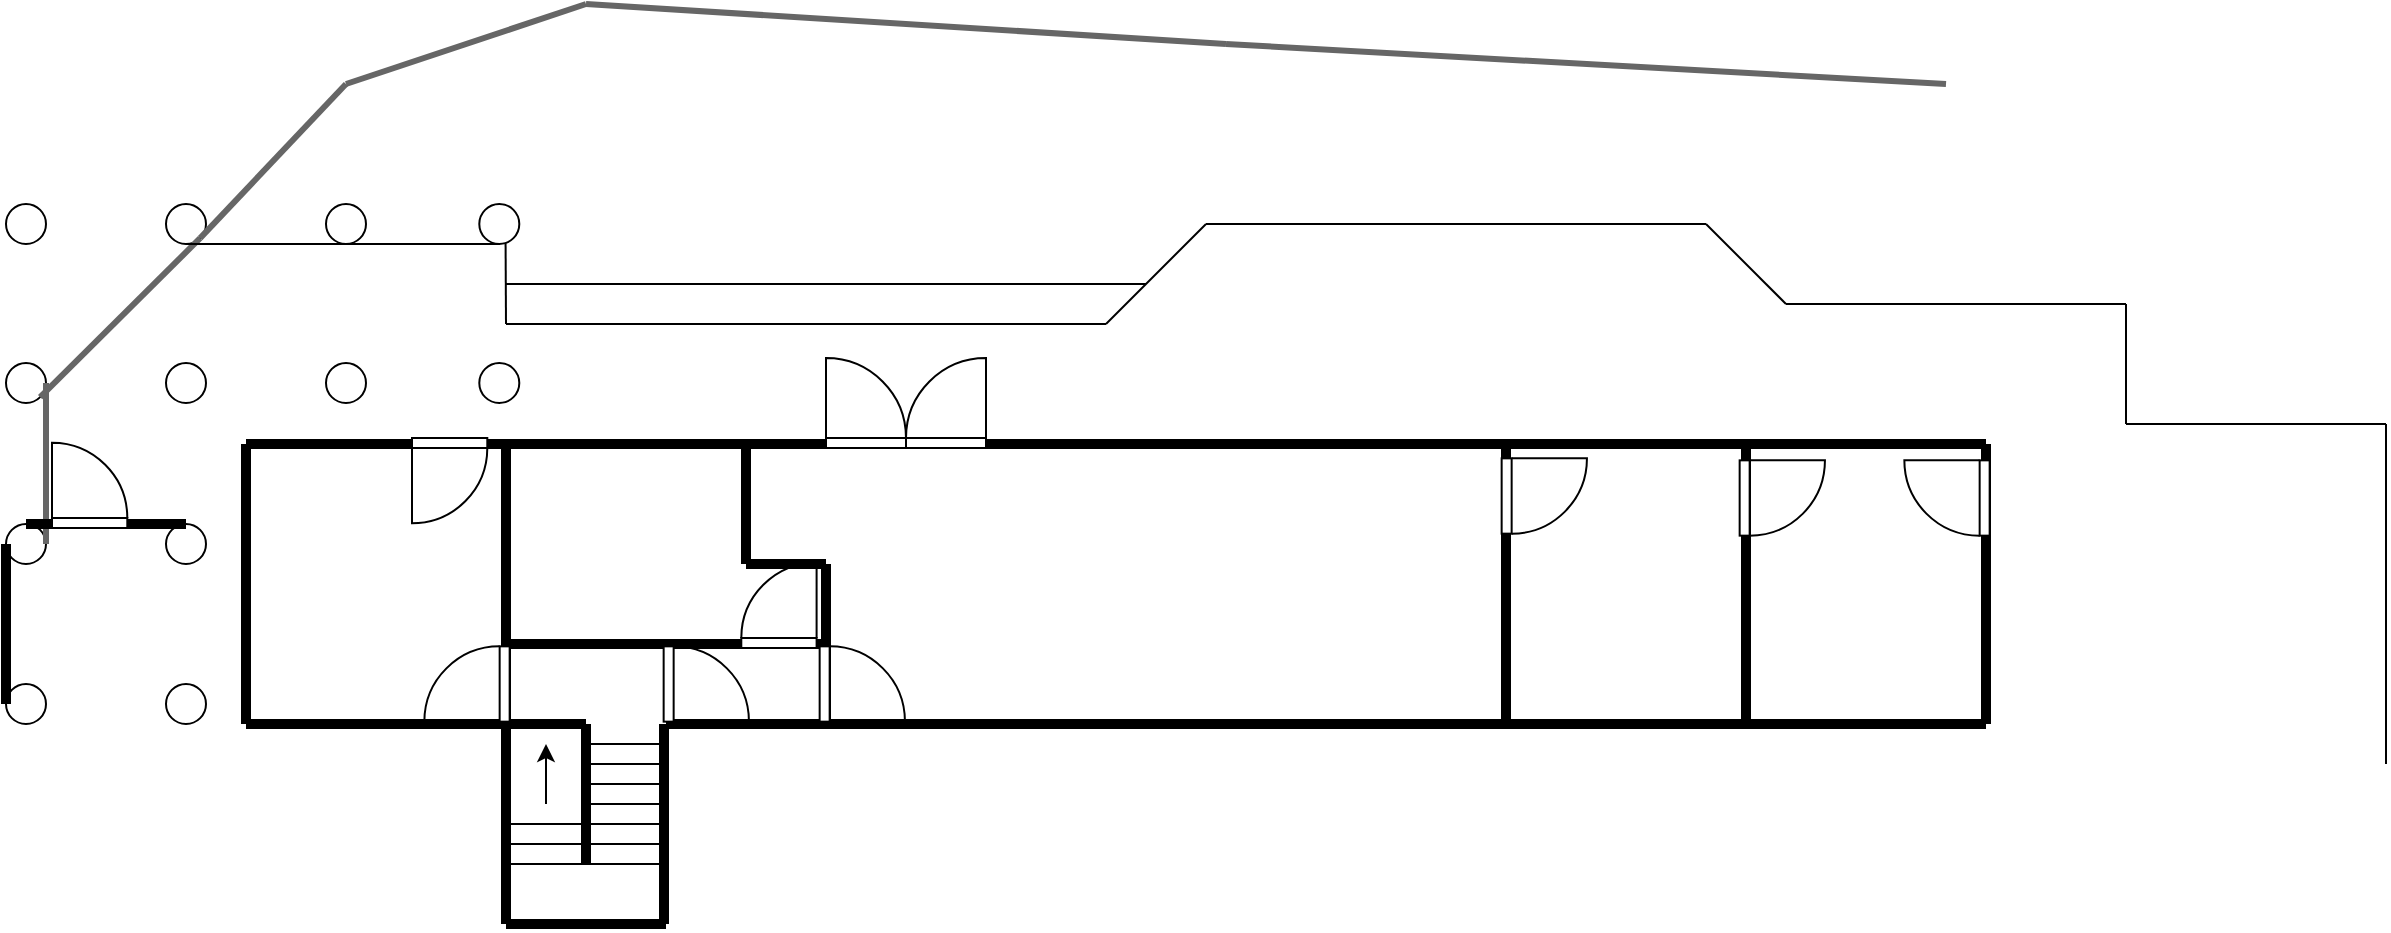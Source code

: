 <mxfile version="27.0.4">
  <diagram name="Page-1" id="iaeJkMmUDWYEsQgRDd_k">
    <mxGraphModel dx="1722" dy="1697" grid="1" gridSize="10" guides="1" tooltips="1" connect="1" arrows="1" fold="1" page="1" pageScale="1" pageWidth="827" pageHeight="1169" math="0" shadow="0">
      <root>
        <mxCell id="0" />
        <mxCell id="1" parent="0" />
        <mxCell id="kuIqpSutb5f7zw_z0I1X-2" value="" style="endArrow=none;html=1;rounded=0;strokeWidth=5;" edge="1" parent="1">
          <mxGeometry width="50" height="50" relative="1" as="geometry">
            <mxPoint x="40" y="80" as="sourcePoint" />
            <mxPoint x="420" y="80" as="targetPoint" />
          </mxGeometry>
        </mxCell>
        <mxCell id="kuIqpSutb5f7zw_z0I1X-3" value="" style="endArrow=none;html=1;rounded=0;strokeWidth=5;" edge="1" parent="1">
          <mxGeometry width="50" height="50" relative="1" as="geometry">
            <mxPoint x="420" y="220" as="sourcePoint" />
            <mxPoint x="420" y="80" as="targetPoint" />
          </mxGeometry>
        </mxCell>
        <mxCell id="kuIqpSutb5f7zw_z0I1X-4" value="" style="endArrow=none;html=1;rounded=0;strokeWidth=5;" edge="1" parent="1">
          <mxGeometry width="50" height="50" relative="1" as="geometry">
            <mxPoint x="540" y="80" as="sourcePoint" />
            <mxPoint x="420" y="80" as="targetPoint" />
          </mxGeometry>
        </mxCell>
        <mxCell id="kuIqpSutb5f7zw_z0I1X-5" value="" style="endArrow=none;html=1;rounded=0;strokeWidth=5;" edge="1" parent="1">
          <mxGeometry width="50" height="50" relative="1" as="geometry">
            <mxPoint x="540" y="220" as="sourcePoint" />
            <mxPoint x="540" y="80" as="targetPoint" />
          </mxGeometry>
        </mxCell>
        <mxCell id="kuIqpSutb5f7zw_z0I1X-6" value="" style="endArrow=none;html=1;rounded=0;strokeWidth=5;" edge="1" parent="1">
          <mxGeometry width="50" height="50" relative="1" as="geometry">
            <mxPoint x="660" y="80" as="sourcePoint" />
            <mxPoint x="540" y="80" as="targetPoint" />
          </mxGeometry>
        </mxCell>
        <mxCell id="kuIqpSutb5f7zw_z0I1X-7" value="" style="endArrow=none;html=1;rounded=0;strokeWidth=5;" edge="1" parent="1">
          <mxGeometry width="50" height="50" relative="1" as="geometry">
            <mxPoint x="660" y="220" as="sourcePoint" />
            <mxPoint x="660" y="80" as="targetPoint" />
          </mxGeometry>
        </mxCell>
        <mxCell id="kuIqpSutb5f7zw_z0I1X-8" value="" style="endArrow=none;html=1;rounded=0;strokeWidth=5;" edge="1" parent="1">
          <mxGeometry width="50" height="50" relative="1" as="geometry">
            <mxPoint x="80" y="220" as="sourcePoint" />
            <mxPoint x="660" y="220" as="targetPoint" />
          </mxGeometry>
        </mxCell>
        <mxCell id="kuIqpSutb5f7zw_z0I1X-9" value="" style="endArrow=none;html=1;rounded=0;strokeWidth=5;" edge="1" parent="1">
          <mxGeometry width="50" height="50" relative="1" as="geometry">
            <mxPoint x="40" y="140" as="sourcePoint" />
            <mxPoint x="40" y="80" as="targetPoint" />
          </mxGeometry>
        </mxCell>
        <mxCell id="kuIqpSutb5f7zw_z0I1X-10" value="" style="endArrow=none;html=1;rounded=0;strokeWidth=5;" edge="1" parent="1">
          <mxGeometry width="50" height="50" relative="1" as="geometry">
            <mxPoint x="80" y="220" as="sourcePoint" />
            <mxPoint x="80" y="140" as="targetPoint" />
          </mxGeometry>
        </mxCell>
        <mxCell id="kuIqpSutb5f7zw_z0I1X-11" value="" style="endArrow=none;html=1;rounded=0;strokeWidth=5;" edge="1" parent="1">
          <mxGeometry width="50" height="50" relative="1" as="geometry">
            <mxPoint x="40" y="140" as="sourcePoint" />
            <mxPoint x="80" y="140" as="targetPoint" />
          </mxGeometry>
        </mxCell>
        <mxCell id="kuIqpSutb5f7zw_z0I1X-12" value="" style="endArrow=none;html=1;rounded=0;strokeWidth=5;" edge="1" parent="1">
          <mxGeometry width="50" height="50" relative="1" as="geometry">
            <mxPoint x="-80" y="80" as="sourcePoint" />
            <mxPoint x="40" y="80" as="targetPoint" />
          </mxGeometry>
        </mxCell>
        <mxCell id="kuIqpSutb5f7zw_z0I1X-13" value="" style="endArrow=none;html=1;rounded=0;strokeWidth=5;" edge="1" parent="1">
          <mxGeometry width="50" height="50" relative="1" as="geometry">
            <mxPoint x="-80" y="180" as="sourcePoint" />
            <mxPoint x="-80" y="80" as="targetPoint" />
          </mxGeometry>
        </mxCell>
        <mxCell id="kuIqpSutb5f7zw_z0I1X-14" value="" style="endArrow=none;html=1;rounded=0;strokeWidth=5;" edge="1" parent="1">
          <mxGeometry width="50" height="50" relative="1" as="geometry">
            <mxPoint x="80" y="180" as="sourcePoint" />
            <mxPoint x="-80" y="180" as="targetPoint" />
          </mxGeometry>
        </mxCell>
        <mxCell id="kuIqpSutb5f7zw_z0I1X-15" value="" style="endArrow=none;html=1;rounded=0;strokeWidth=5;" edge="1" parent="1">
          <mxGeometry width="50" height="50" relative="1" as="geometry">
            <mxPoint y="220" as="sourcePoint" />
            <mxPoint x="80" y="220" as="targetPoint" />
          </mxGeometry>
        </mxCell>
        <mxCell id="kuIqpSutb5f7zw_z0I1X-16" value="" style="endArrow=none;html=1;rounded=0;strokeWidth=5;" edge="1" parent="1">
          <mxGeometry width="50" height="50" relative="1" as="geometry">
            <mxPoint x="-210" y="80" as="sourcePoint" />
            <mxPoint x="-80" y="80" as="targetPoint" />
          </mxGeometry>
        </mxCell>
        <mxCell id="kuIqpSutb5f7zw_z0I1X-17" value="" style="endArrow=none;html=1;rounded=0;strokeWidth=5;" edge="1" parent="1">
          <mxGeometry width="50" height="50" relative="1" as="geometry">
            <mxPoint x="-210" y="220" as="sourcePoint" />
            <mxPoint x="-210" y="80" as="targetPoint" />
          </mxGeometry>
        </mxCell>
        <mxCell id="kuIqpSutb5f7zw_z0I1X-18" value="" style="endArrow=none;html=1;rounded=0;strokeWidth=5;" edge="1" parent="1">
          <mxGeometry width="50" height="50" relative="1" as="geometry">
            <mxPoint x="-80" y="220" as="sourcePoint" />
            <mxPoint x="-210" y="220" as="targetPoint" />
          </mxGeometry>
        </mxCell>
        <mxCell id="kuIqpSutb5f7zw_z0I1X-19" value="" style="endArrow=none;html=1;rounded=0;strokeWidth=5;" edge="1" parent="1">
          <mxGeometry width="50" height="50" relative="1" as="geometry">
            <mxPoint x="-80" y="220" as="sourcePoint" />
            <mxPoint x="-80" y="180" as="targetPoint" />
          </mxGeometry>
        </mxCell>
        <mxCell id="kuIqpSutb5f7zw_z0I1X-20" value="" style="endArrow=none;html=1;rounded=0;strokeWidth=5;" edge="1" parent="1">
          <mxGeometry width="50" height="50" relative="1" as="geometry">
            <mxPoint x="-1" y="320" as="sourcePoint" />
            <mxPoint x="-1" y="220" as="targetPoint" />
          </mxGeometry>
        </mxCell>
        <mxCell id="kuIqpSutb5f7zw_z0I1X-21" value="" style="endArrow=none;html=1;rounded=0;strokeWidth=5;" edge="1" parent="1">
          <mxGeometry width="50" height="50" relative="1" as="geometry">
            <mxPoint x="-80" y="320" as="sourcePoint" />
            <mxPoint x="-80" y="220" as="targetPoint" />
          </mxGeometry>
        </mxCell>
        <mxCell id="kuIqpSutb5f7zw_z0I1X-22" value="" style="endArrow=none;html=1;rounded=0;strokeWidth=5;" edge="1" parent="1">
          <mxGeometry width="50" height="50" relative="1" as="geometry">
            <mxPoint y="320" as="sourcePoint" />
            <mxPoint x="-80" y="320" as="targetPoint" />
          </mxGeometry>
        </mxCell>
        <mxCell id="kuIqpSutb5f7zw_z0I1X-23" value="" style="endArrow=none;html=1;rounded=0;strokeWidth=5;" edge="1" parent="1">
          <mxGeometry width="50" height="50" relative="1" as="geometry">
            <mxPoint x="-40" y="220" as="sourcePoint" />
            <mxPoint x="-80" y="220" as="targetPoint" />
          </mxGeometry>
        </mxCell>
        <mxCell id="kuIqpSutb5f7zw_z0I1X-24" value="" style="endArrow=none;html=1;rounded=0;strokeWidth=5;" edge="1" parent="1">
          <mxGeometry width="50" height="50" relative="1" as="geometry">
            <mxPoint x="-40" y="290" as="sourcePoint" />
            <mxPoint x="-40" y="220" as="targetPoint" />
          </mxGeometry>
        </mxCell>
        <mxCell id="kuIqpSutb5f7zw_z0I1X-25" value="" style="endArrow=none;html=1;rounded=0;" edge="1" parent="1">
          <mxGeometry width="50" height="50" relative="1" as="geometry">
            <mxPoint x="-40" y="240" as="sourcePoint" />
            <mxPoint y="240" as="targetPoint" />
          </mxGeometry>
        </mxCell>
        <mxCell id="kuIqpSutb5f7zw_z0I1X-26" value="" style="endArrow=none;html=1;rounded=0;" edge="1" parent="1">
          <mxGeometry width="50" height="50" relative="1" as="geometry">
            <mxPoint x="-40" y="250" as="sourcePoint" />
            <mxPoint y="250" as="targetPoint" />
          </mxGeometry>
        </mxCell>
        <mxCell id="kuIqpSutb5f7zw_z0I1X-27" value="" style="endArrow=none;html=1;rounded=0;" edge="1" parent="1">
          <mxGeometry width="50" height="50" relative="1" as="geometry">
            <mxPoint x="-40" y="260" as="sourcePoint" />
            <mxPoint y="260" as="targetPoint" />
          </mxGeometry>
        </mxCell>
        <mxCell id="kuIqpSutb5f7zw_z0I1X-28" value="" style="endArrow=none;html=1;rounded=0;" edge="1" parent="1">
          <mxGeometry width="50" height="50" relative="1" as="geometry">
            <mxPoint x="-40" y="270" as="sourcePoint" />
            <mxPoint y="270" as="targetPoint" />
          </mxGeometry>
        </mxCell>
        <mxCell id="kuIqpSutb5f7zw_z0I1X-29" value="" style="endArrow=none;html=1;rounded=0;" edge="1" parent="1">
          <mxGeometry width="50" height="50" relative="1" as="geometry">
            <mxPoint x="-40" y="280" as="sourcePoint" />
            <mxPoint y="280" as="targetPoint" />
          </mxGeometry>
        </mxCell>
        <mxCell id="kuIqpSutb5f7zw_z0I1X-30" value="" style="endArrow=none;html=1;rounded=0;" edge="1" parent="1">
          <mxGeometry width="50" height="50" relative="1" as="geometry">
            <mxPoint x="-40" y="290" as="sourcePoint" />
            <mxPoint y="290" as="targetPoint" />
          </mxGeometry>
        </mxCell>
        <mxCell id="kuIqpSutb5f7zw_z0I1X-31" value="" style="endArrow=none;html=1;rounded=0;" edge="1" parent="1">
          <mxGeometry width="50" height="50" relative="1" as="geometry">
            <mxPoint x="-40" y="230" as="sourcePoint" />
            <mxPoint y="230" as="targetPoint" />
          </mxGeometry>
        </mxCell>
        <mxCell id="kuIqpSutb5f7zw_z0I1X-32" value="" style="endArrow=none;html=1;rounded=0;" edge="1" parent="1">
          <mxGeometry width="50" height="50" relative="1" as="geometry">
            <mxPoint x="-80" y="290" as="sourcePoint" />
            <mxPoint x="-40" y="290" as="targetPoint" />
          </mxGeometry>
        </mxCell>
        <mxCell id="kuIqpSutb5f7zw_z0I1X-33" value="" style="endArrow=none;html=1;rounded=0;" edge="1" parent="1">
          <mxGeometry width="50" height="50" relative="1" as="geometry">
            <mxPoint x="-80" y="270" as="sourcePoint" />
            <mxPoint x="-40" y="270" as="targetPoint" />
          </mxGeometry>
        </mxCell>
        <mxCell id="kuIqpSutb5f7zw_z0I1X-34" value="" style="endArrow=none;html=1;rounded=0;" edge="1" parent="1">
          <mxGeometry width="50" height="50" relative="1" as="geometry">
            <mxPoint x="-80" y="280" as="sourcePoint" />
            <mxPoint x="-40" y="280" as="targetPoint" />
          </mxGeometry>
        </mxCell>
        <mxCell id="kuIqpSutb5f7zw_z0I1X-35" value="" style="endArrow=classic;html=1;rounded=0;" edge="1" parent="1">
          <mxGeometry width="50" height="50" relative="1" as="geometry">
            <mxPoint x="-60" y="260" as="sourcePoint" />
            <mxPoint x="-60" y="230" as="targetPoint" />
          </mxGeometry>
        </mxCell>
        <mxCell id="kuIqpSutb5f7zw_z0I1X-36" value="" style="verticalLabelPosition=bottom;html=1;verticalAlign=top;align=center;shape=mxgraph.floorplan.doorLeft;aspect=fixed;rotation=-90;" vertex="1" parent="1">
          <mxGeometry x="78" y="180" width="37.65" height="40" as="geometry" />
        </mxCell>
        <mxCell id="kuIqpSutb5f7zw_z0I1X-37" value="" style="verticalLabelPosition=bottom;html=1;verticalAlign=top;align=center;shape=mxgraph.floorplan.doorLeft;aspect=fixed;rotation=-90;" vertex="1" parent="1">
          <mxGeometry y="180" width="37.65" height="40" as="geometry" />
        </mxCell>
        <mxCell id="kuIqpSutb5f7zw_z0I1X-38" value="" style="verticalLabelPosition=bottom;html=1;verticalAlign=top;align=center;shape=mxgraph.floorplan.doorLeft;aspect=fixed;rotation=0;" vertex="1" parent="1">
          <mxGeometry x="-127" y="77" width="37.65" height="40" as="geometry" />
        </mxCell>
        <mxCell id="kuIqpSutb5f7zw_z0I1X-39" value="" style="verticalLabelPosition=bottom;html=1;verticalAlign=top;align=center;shape=mxgraph.floorplan.doorLeft;aspect=fixed;rotation=-180;" vertex="1" parent="1">
          <mxGeometry x="37.65" y="142" width="37.65" height="40" as="geometry" />
        </mxCell>
        <mxCell id="kuIqpSutb5f7zw_z0I1X-42" value="" style="verticalLabelPosition=bottom;html=1;verticalAlign=top;align=center;shape=mxgraph.floorplan.doorLeft;aspect=fixed;rotation=-90;flipH=1;" vertex="1" parent="1">
          <mxGeometry x="419" y="86" width="37.65" height="40" as="geometry" />
        </mxCell>
        <mxCell id="kuIqpSutb5f7zw_z0I1X-43" value="" style="verticalLabelPosition=bottom;html=1;verticalAlign=top;align=center;shape=mxgraph.floorplan.doorLeft;aspect=fixed;rotation=-90;flipH=1;" vertex="1" parent="1">
          <mxGeometry x="538" y="87" width="37.65" height="40" as="geometry" />
        </mxCell>
        <mxCell id="kuIqpSutb5f7zw_z0I1X-44" value="" style="verticalLabelPosition=bottom;html=1;verticalAlign=top;align=center;shape=mxgraph.floorplan.doorLeft;aspect=fixed;rotation=-90;flipH=1;flipV=1;" vertex="1" parent="1">
          <mxGeometry x="623" y="87" width="37.65" height="40" as="geometry" />
        </mxCell>
        <mxCell id="kuIqpSutb5f7zw_z0I1X-45" value="" style="verticalLabelPosition=bottom;html=1;verticalAlign=top;align=center;shape=mxgraph.floorplan.doorLeft;aspect=fixed;rotation=-90;flipH=0;flipV=1;" vertex="1" parent="1">
          <mxGeometry x="-117" y="180" width="37.65" height="40" as="geometry" />
        </mxCell>
        <mxCell id="kuIqpSutb5f7zw_z0I1X-46" value="" style="verticalLabelPosition=bottom;html=1;verticalAlign=top;align=center;shape=mxgraph.floorplan.doorDouble;aspect=fixed;flipV=1;" vertex="1" parent="1">
          <mxGeometry x="80" y="39.5" width="80" height="42.5" as="geometry" />
        </mxCell>
        <mxCell id="kuIqpSutb5f7zw_z0I1X-47" value="" style="ellipse;whiteSpace=wrap;html=1;aspect=fixed;" vertex="1" parent="1">
          <mxGeometry x="-93.35" y="39.5" width="20" height="20" as="geometry" />
        </mxCell>
        <mxCell id="kuIqpSutb5f7zw_z0I1X-48" value="" style="ellipse;whiteSpace=wrap;html=1;aspect=fixed;" vertex="1" parent="1">
          <mxGeometry x="-93.35" y="-40" width="20" height="20" as="geometry" />
        </mxCell>
        <mxCell id="kuIqpSutb5f7zw_z0I1X-49" value="" style="ellipse;whiteSpace=wrap;html=1;aspect=fixed;" vertex="1" parent="1">
          <mxGeometry x="-170" y="39.5" width="20" height="20" as="geometry" />
        </mxCell>
        <mxCell id="kuIqpSutb5f7zw_z0I1X-50" value="" style="ellipse;whiteSpace=wrap;html=1;aspect=fixed;" vertex="1" parent="1">
          <mxGeometry x="-250" y="39.5" width="20" height="20" as="geometry" />
        </mxCell>
        <mxCell id="kuIqpSutb5f7zw_z0I1X-51" value="" style="ellipse;whiteSpace=wrap;html=1;aspect=fixed;" vertex="1" parent="1">
          <mxGeometry x="-330" y="39.5" width="20" height="20" as="geometry" />
        </mxCell>
        <mxCell id="kuIqpSutb5f7zw_z0I1X-52" value="" style="ellipse;whiteSpace=wrap;html=1;aspect=fixed;" vertex="1" parent="1">
          <mxGeometry x="-330" y="-40" width="20" height="20" as="geometry" />
        </mxCell>
        <mxCell id="kuIqpSutb5f7zw_z0I1X-53" value="" style="ellipse;whiteSpace=wrap;html=1;aspect=fixed;" vertex="1" parent="1">
          <mxGeometry x="-250" y="-40" width="20" height="20" as="geometry" />
        </mxCell>
        <mxCell id="kuIqpSutb5f7zw_z0I1X-54" value="" style="ellipse;whiteSpace=wrap;html=1;aspect=fixed;" vertex="1" parent="1">
          <mxGeometry x="-170" y="-40" width="20" height="20" as="geometry" />
        </mxCell>
        <mxCell id="kuIqpSutb5f7zw_z0I1X-55" value="" style="ellipse;whiteSpace=wrap;html=1;aspect=fixed;" vertex="1" parent="1">
          <mxGeometry x="-250" y="120" width="20" height="20" as="geometry" />
        </mxCell>
        <mxCell id="kuIqpSutb5f7zw_z0I1X-56" value="" style="ellipse;whiteSpace=wrap;html=1;aspect=fixed;" vertex="1" parent="1">
          <mxGeometry x="-330" y="120" width="20" height="20" as="geometry" />
        </mxCell>
        <mxCell id="kuIqpSutb5f7zw_z0I1X-57" value="" style="endArrow=none;html=1;rounded=0;" edge="1" parent="1">
          <mxGeometry width="50" height="50" relative="1" as="geometry">
            <mxPoint x="-80" as="sourcePoint" />
            <mxPoint x="240" as="targetPoint" />
          </mxGeometry>
        </mxCell>
        <mxCell id="kuIqpSutb5f7zw_z0I1X-58" value="" style="endArrow=none;html=1;rounded=0;exitX=1;exitY=1;exitDx=0;exitDy=0;entryX=1;entryY=1;entryDx=0;entryDy=0;flowAnimation=0;strokeWidth=3;fillColor=#f5f5f5;strokeColor=#666666;" edge="1" parent="1" source="kuIqpSutb5f7zw_z0I1X-51" target="kuIqpSutb5f7zw_z0I1X-53">
          <mxGeometry width="50" height="50" relative="1" as="geometry">
            <mxPoint x="-90" y="10" as="sourcePoint" />
            <mxPoint x="-40" y="-40" as="targetPoint" />
          </mxGeometry>
        </mxCell>
        <mxCell id="kuIqpSutb5f7zw_z0I1X-59" value="" style="endArrow=none;html=1;rounded=0;exitX=1;exitY=0.5;exitDx=0;exitDy=0;entryX=1;entryY=0.5;entryDx=0;entryDy=0;flowAnimation=0;strokeWidth=3;fillColor=#f5f5f5;strokeColor=#666666;" edge="1" parent="1" source="kuIqpSutb5f7zw_z0I1X-56" target="kuIqpSutb5f7zw_z0I1X-51">
          <mxGeometry width="50" height="50" relative="1" as="geometry">
            <mxPoint x="-303" y="67" as="sourcePoint" />
            <mxPoint x="-223" y="-13" as="targetPoint" />
          </mxGeometry>
        </mxCell>
        <mxCell id="kuIqpSutb5f7zw_z0I1X-60" value="" style="endArrow=none;html=1;rounded=0;exitX=0.5;exitY=1;exitDx=0;exitDy=0;entryX=0.5;entryY=1;entryDx=0;entryDy=0;" edge="1" parent="1" source="kuIqpSutb5f7zw_z0I1X-53" target="kuIqpSutb5f7zw_z0I1X-48">
          <mxGeometry width="50" height="50" relative="1" as="geometry">
            <mxPoint x="-30" y="60" as="sourcePoint" />
            <mxPoint x="20" y="10" as="targetPoint" />
          </mxGeometry>
        </mxCell>
        <mxCell id="kuIqpSutb5f7zw_z0I1X-61" value="" style="endArrow=none;html=1;rounded=0;entryX=0.657;entryY=0.99;entryDx=0;entryDy=0;entryPerimeter=0;" edge="1" parent="1" target="kuIqpSutb5f7zw_z0I1X-48">
          <mxGeometry width="50" height="50" relative="1" as="geometry">
            <mxPoint x="-80" y="20" as="sourcePoint" />
            <mxPoint x="-80" y="-10" as="targetPoint" />
          </mxGeometry>
        </mxCell>
        <mxCell id="kuIqpSutb5f7zw_z0I1X-62" value="" style="endArrow=none;html=1;rounded=0;" edge="1" parent="1">
          <mxGeometry width="50" height="50" relative="1" as="geometry">
            <mxPoint x="-80" y="20" as="sourcePoint" />
            <mxPoint x="220" y="20" as="targetPoint" />
          </mxGeometry>
        </mxCell>
        <mxCell id="kuIqpSutb5f7zw_z0I1X-64" value="" style="endArrow=none;html=1;rounded=0;" edge="1" parent="1">
          <mxGeometry width="50" height="50" relative="1" as="geometry">
            <mxPoint x="220" y="20" as="sourcePoint" />
            <mxPoint x="270" y="-30" as="targetPoint" />
          </mxGeometry>
        </mxCell>
        <mxCell id="kuIqpSutb5f7zw_z0I1X-65" value="" style="endArrow=none;html=1;rounded=0;" edge="1" parent="1">
          <mxGeometry width="50" height="50" relative="1" as="geometry">
            <mxPoint x="270" y="-30" as="sourcePoint" />
            <mxPoint x="520" y="-30" as="targetPoint" />
          </mxGeometry>
        </mxCell>
        <mxCell id="kuIqpSutb5f7zw_z0I1X-66" value="" style="endArrow=none;html=1;rounded=0;" edge="1" parent="1">
          <mxGeometry width="50" height="50" relative="1" as="geometry">
            <mxPoint x="520" y="-30" as="sourcePoint" />
            <mxPoint x="560" y="10" as="targetPoint" />
          </mxGeometry>
        </mxCell>
        <mxCell id="kuIqpSutb5f7zw_z0I1X-67" value="" style="endArrow=none;html=1;rounded=0;" edge="1" parent="1">
          <mxGeometry width="50" height="50" relative="1" as="geometry">
            <mxPoint x="730" y="10" as="sourcePoint" />
            <mxPoint x="730" y="70" as="targetPoint" />
          </mxGeometry>
        </mxCell>
        <mxCell id="kuIqpSutb5f7zw_z0I1X-68" value="" style="endArrow=none;html=1;rounded=0;" edge="1" parent="1">
          <mxGeometry width="50" height="50" relative="1" as="geometry">
            <mxPoint x="730" y="70" as="sourcePoint" />
            <mxPoint x="860" y="70" as="targetPoint" />
          </mxGeometry>
        </mxCell>
        <mxCell id="kuIqpSutb5f7zw_z0I1X-69" value="" style="endArrow=none;html=1;rounded=0;" edge="1" parent="1">
          <mxGeometry width="50" height="50" relative="1" as="geometry">
            <mxPoint x="560" y="10" as="sourcePoint" />
            <mxPoint x="730" y="10" as="targetPoint" />
          </mxGeometry>
        </mxCell>
        <mxCell id="kuIqpSutb5f7zw_z0I1X-70" value="" style="endArrow=none;html=1;rounded=0;" edge="1" parent="1">
          <mxGeometry width="50" height="50" relative="1" as="geometry">
            <mxPoint x="860" y="240" as="sourcePoint" />
            <mxPoint x="860" y="70" as="targetPoint" />
          </mxGeometry>
        </mxCell>
        <mxCell id="kuIqpSutb5f7zw_z0I1X-71" value="" style="ellipse;whiteSpace=wrap;html=1;aspect=fixed;" vertex="1" parent="1">
          <mxGeometry x="-250" y="200" width="20" height="20" as="geometry" />
        </mxCell>
        <mxCell id="kuIqpSutb5f7zw_z0I1X-72" value="" style="ellipse;whiteSpace=wrap;html=1;aspect=fixed;" vertex="1" parent="1">
          <mxGeometry x="-330" y="200" width="20" height="20" as="geometry" />
        </mxCell>
        <mxCell id="kuIqpSutb5f7zw_z0I1X-74" value="" style="endArrow=none;html=1;rounded=0;exitX=1;exitY=1;exitDx=0;exitDy=0;flowAnimation=0;strokeWidth=3;fillColor=#f5f5f5;strokeColor=#666666;" edge="1" parent="1" source="kuIqpSutb5f7zw_z0I1X-53">
          <mxGeometry width="50" height="50" relative="1" as="geometry">
            <mxPoint x="-230" y="-30" as="sourcePoint" />
            <mxPoint x="-160" y="-100" as="targetPoint" />
          </mxGeometry>
        </mxCell>
        <mxCell id="kuIqpSutb5f7zw_z0I1X-75" value="" style="endArrow=none;html=1;rounded=0;flowAnimation=0;strokeWidth=3;fillColor=#f5f5f5;strokeColor=#666666;" edge="1" parent="1">
          <mxGeometry width="50" height="50" relative="1" as="geometry">
            <mxPoint x="-160" y="-100" as="sourcePoint" />
            <mxPoint x="-40" y="-140" as="targetPoint" />
          </mxGeometry>
        </mxCell>
        <mxCell id="kuIqpSutb5f7zw_z0I1X-76" value="" style="endArrow=none;html=1;rounded=0;flowAnimation=0;strokeWidth=3;fillColor=#f5f5f5;strokeColor=#666666;" edge="1" parent="1">
          <mxGeometry width="50" height="50" relative="1" as="geometry">
            <mxPoint x="280" y="-120" as="sourcePoint" />
            <mxPoint x="-40" y="-140" as="targetPoint" />
          </mxGeometry>
        </mxCell>
        <mxCell id="kuIqpSutb5f7zw_z0I1X-77" value="" style="endArrow=none;html=1;rounded=0;flowAnimation=0;strokeWidth=3;fillColor=#f5f5f5;strokeColor=#666666;" edge="1" parent="1">
          <mxGeometry width="50" height="50" relative="1" as="geometry">
            <mxPoint x="640" y="-100" as="sourcePoint" />
            <mxPoint x="280" y="-120" as="targetPoint" />
          </mxGeometry>
        </mxCell>
        <mxCell id="kuIqpSutb5f7zw_z0I1X-78" value="" style="endArrow=none;html=1;rounded=0;strokeWidth=5;" edge="1" parent="1">
          <mxGeometry width="50" height="50" relative="1" as="geometry">
            <mxPoint x="-320" y="120" as="sourcePoint" />
            <mxPoint x="-240" y="120" as="targetPoint" />
          </mxGeometry>
        </mxCell>
        <mxCell id="kuIqpSutb5f7zw_z0I1X-79" value="" style="endArrow=none;html=1;rounded=0;strokeWidth=5;exitX=0;exitY=0.5;exitDx=0;exitDy=0;entryX=0;entryY=0.5;entryDx=0;entryDy=0;" edge="1" parent="1" source="kuIqpSutb5f7zw_z0I1X-56" target="kuIqpSutb5f7zw_z0I1X-72">
          <mxGeometry width="50" height="50" relative="1" as="geometry">
            <mxPoint x="-310" y="130" as="sourcePoint" />
            <mxPoint x="-230" y="130" as="targetPoint" />
          </mxGeometry>
        </mxCell>
        <mxCell id="kuIqpSutb5f7zw_z0I1X-80" value="" style="verticalLabelPosition=bottom;html=1;verticalAlign=top;align=center;shape=mxgraph.floorplan.doorLeft;aspect=fixed;rotation=0;flipH=0;flipV=1;" vertex="1" parent="1">
          <mxGeometry x="-307" y="82" width="37.65" height="40" as="geometry" />
        </mxCell>
      </root>
    </mxGraphModel>
  </diagram>
</mxfile>
